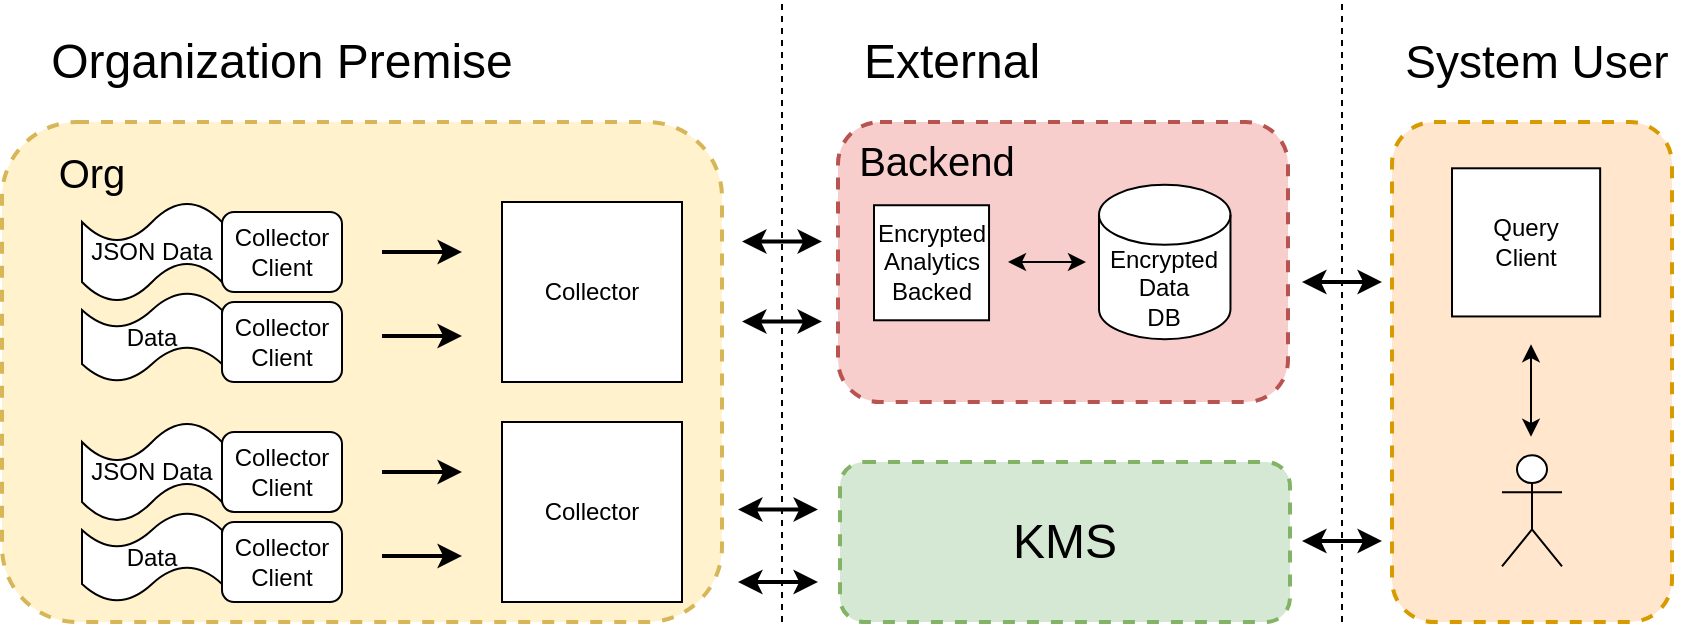 <mxfile version="14.6.6" type="device"><diagram id="2I9dPed2kTth9k8mK1WP" name="Page-1"><mxGraphModel dx="1628" dy="900" grid="1" gridSize="10" guides="1" tooltips="1" connect="1" arrows="1" fold="1" page="1" pageScale="1" pageWidth="850" pageHeight="1100" math="0" shadow="0"><root><mxCell id="0"/><mxCell id="1" parent="0"/><mxCell id="5yFZ_3oSsxOh_A7XTApX-65" value="" style="endArrow=none;dashed=1;html=1;strokeWidth=1;" edge="1" parent="1"><mxGeometry width="50" height="50" relative="1" as="geometry"><mxPoint x="400" y="320" as="sourcePoint"/><mxPoint x="400" y="10" as="targetPoint"/></mxGeometry></mxCell><mxCell id="C8yE8fXDYdso1M2_L_6l-19" value="&lt;span style=&quot;font-size: 24px&quot;&gt;Organization Premise&lt;/span&gt;" style="text;html=1;strokeColor=none;fillColor=none;align=center;verticalAlign=middle;whiteSpace=wrap;rounded=0;" parent="1" vertex="1"><mxGeometry x="30" y="20" width="240" height="40" as="geometry"/></mxCell><mxCell id="C8yE8fXDYdso1M2_L_6l-20" value="&lt;font style=&quot;font-size: 24px&quot;&gt;External&lt;br&gt;&lt;/font&gt;" style="text;html=1;strokeColor=none;fillColor=none;align=center;verticalAlign=middle;whiteSpace=wrap;rounded=0;" parent="1" vertex="1"><mxGeometry x="440" y="20" width="90" height="40" as="geometry"/></mxCell><mxCell id="C8yE8fXDYdso1M2_L_6l-33" value="&lt;font&gt;&lt;font style=&quot;font-size: 23px&quot;&gt;System User&lt;/font&gt;&lt;br&gt;&lt;/font&gt;" style="text;html=1;strokeColor=none;fillColor=none;align=center;verticalAlign=middle;whiteSpace=wrap;rounded=0;" parent="1" vertex="1"><mxGeometry x="705" y="20" width="145" height="40" as="geometry"/></mxCell><mxCell id="5yFZ_3oSsxOh_A7XTApX-53" value="" style="group" vertex="1" connectable="0" parent="1"><mxGeometry x="428" y="70" width="225" height="140" as="geometry"/></mxCell><mxCell id="5yFZ_3oSsxOh_A7XTApX-47" value="" style="rounded=1;whiteSpace=wrap;html=1;fillColor=#f8cecc;dashed=1;strokeColor=#b85450;strokeWidth=2;" vertex="1" parent="5yFZ_3oSsxOh_A7XTApX-53"><mxGeometry width="225" height="140" as="geometry"/></mxCell><mxCell id="5yFZ_3oSsxOh_A7XTApX-49" value="&lt;font style=&quot;font-size: 20px&quot;&gt;Backend&lt;/font&gt;" style="text;html=1;strokeColor=none;fillColor=none;align=center;verticalAlign=middle;whiteSpace=wrap;rounded=0;" vertex="1" parent="5yFZ_3oSsxOh_A7XTApX-53"><mxGeometry x="9" width="81" height="37.333" as="geometry"/></mxCell><mxCell id="C8yE8fXDYdso1M2_L_6l-1" value="Encrypted Analytics&lt;br&gt;Backed" style="whiteSpace=wrap;html=1;aspect=fixed;" parent="5yFZ_3oSsxOh_A7XTApX-53" vertex="1"><mxGeometry x="18" y="41.622" width="57.522" height="57.522" as="geometry"/></mxCell><mxCell id="C8yE8fXDYdso1M2_L_6l-34" value="Encrypted&lt;br&gt;Data&lt;br&gt;DB" style="shape=cylinder3;whiteSpace=wrap;html=1;boundedLbl=1;backgroundOutline=1;size=15;" parent="5yFZ_3oSsxOh_A7XTApX-53" vertex="1"><mxGeometry x="130.497" y="31.403" width="65.739" height="77.189" as="geometry"/></mxCell><mxCell id="5yFZ_3oSsxOh_A7XTApX-40" value="" style="endArrow=classic;html=1;strokeWidth=1;startArrow=classic;startFill=1;" edge="1" parent="5yFZ_3oSsxOh_A7XTApX-53"><mxGeometry x="-38.264" y="12.422" width="41.087" height="42.883" as="geometry"><mxPoint x="85" y="70" as="sourcePoint"/><mxPoint x="124" y="70" as="targetPoint"/></mxGeometry></mxCell><mxCell id="5yFZ_3oSsxOh_A7XTApX-54" value="" style="group" vertex="1" connectable="0" parent="1"><mxGeometry x="409" y="240" width="235" height="80" as="geometry"/></mxCell><mxCell id="5yFZ_3oSsxOh_A7XTApX-45" value="&lt;font style=&quot;font-size: 24px&quot;&gt;KMS&lt;/font&gt;" style="rounded=1;whiteSpace=wrap;html=1;fillColor=#d5e8d4;dashed=1;strokeColor=#82b366;strokeWidth=2;" vertex="1" parent="5yFZ_3oSsxOh_A7XTApX-54"><mxGeometry x="20" width="225" height="80.0" as="geometry"/></mxCell><mxCell id="5yFZ_3oSsxOh_A7XTApX-56" value="" style="group" vertex="1" connectable="0" parent="1"><mxGeometry x="10" y="70" width="360" height="250" as="geometry"/></mxCell><mxCell id="5yFZ_3oSsxOh_A7XTApX-41" value="" style="rounded=1;whiteSpace=wrap;html=1;fillColor=#fff2cc;dashed=1;strokeWidth=2;strokeColor=#d6b656;" vertex="1" parent="5yFZ_3oSsxOh_A7XTApX-56"><mxGeometry width="360" height="250" as="geometry"/></mxCell><mxCell id="5yFZ_3oSsxOh_A7XTApX-4" value="" style="group" vertex="1" connectable="0" parent="5yFZ_3oSsxOh_A7XTApX-56"><mxGeometry x="40" y="40" width="300" height="90" as="geometry"/></mxCell><mxCell id="C8yE8fXDYdso1M2_L_6l-7" value="JSON Data" style="shape=tape;whiteSpace=wrap;html=1;" parent="5yFZ_3oSsxOh_A7XTApX-4" vertex="1"><mxGeometry width="70" height="50" as="geometry"/></mxCell><mxCell id="C8yE8fXDYdso1M2_L_6l-11" value="Data" style="shape=tape;whiteSpace=wrap;html=1;" parent="5yFZ_3oSsxOh_A7XTApX-4" vertex="1"><mxGeometry y="45" width="70" height="45" as="geometry"/></mxCell><mxCell id="aE9PrX5TMNTwinbZTU0x-1" value="Collector&lt;br&gt;Client" style="rounded=1;whiteSpace=wrap;html=1;" parent="5yFZ_3oSsxOh_A7XTApX-4" vertex="1"><mxGeometry x="70" y="5" width="60" height="40" as="geometry"/></mxCell><mxCell id="aE9PrX5TMNTwinbZTU0x-2" value="Collector&lt;br&gt;Client" style="rounded=1;whiteSpace=wrap;html=1;" parent="5yFZ_3oSsxOh_A7XTApX-4" vertex="1"><mxGeometry x="70" y="50" width="60" height="40" as="geometry"/></mxCell><mxCell id="5yFZ_3oSsxOh_A7XTApX-1" value="Collector" style="whiteSpace=wrap;html=1;aspect=fixed;" vertex="1" parent="5yFZ_3oSsxOh_A7XTApX-4"><mxGeometry x="210" width="90" height="90" as="geometry"/></mxCell><mxCell id="5yFZ_3oSsxOh_A7XTApX-2" value="" style="endArrow=classic;html=1;strokeWidth=2;" edge="1" parent="5yFZ_3oSsxOh_A7XTApX-4"><mxGeometry width="50" height="50" relative="1" as="geometry"><mxPoint x="150" y="25" as="sourcePoint"/><mxPoint x="190" y="25" as="targetPoint"/></mxGeometry></mxCell><mxCell id="5yFZ_3oSsxOh_A7XTApX-3" value="" style="endArrow=classic;html=1;strokeWidth=2;" edge="1" parent="5yFZ_3oSsxOh_A7XTApX-4"><mxGeometry width="50" height="50" relative="1" as="geometry"><mxPoint x="150" y="67" as="sourcePoint"/><mxPoint x="190" y="67" as="targetPoint"/></mxGeometry></mxCell><mxCell id="5yFZ_3oSsxOh_A7XTApX-5" value="" style="group" vertex="1" connectable="0" parent="5yFZ_3oSsxOh_A7XTApX-56"><mxGeometry x="40" y="150" width="300" height="90" as="geometry"/></mxCell><mxCell id="5yFZ_3oSsxOh_A7XTApX-6" value="JSON Data" style="shape=tape;whiteSpace=wrap;html=1;" vertex="1" parent="5yFZ_3oSsxOh_A7XTApX-5"><mxGeometry width="70" height="50" as="geometry"/></mxCell><mxCell id="5yFZ_3oSsxOh_A7XTApX-7" value="Data" style="shape=tape;whiteSpace=wrap;html=1;" vertex="1" parent="5yFZ_3oSsxOh_A7XTApX-5"><mxGeometry y="45" width="70" height="45" as="geometry"/></mxCell><mxCell id="5yFZ_3oSsxOh_A7XTApX-8" value="Collector&lt;br&gt;Client" style="rounded=1;whiteSpace=wrap;html=1;" vertex="1" parent="5yFZ_3oSsxOh_A7XTApX-5"><mxGeometry x="70" y="5" width="60" height="40" as="geometry"/></mxCell><mxCell id="5yFZ_3oSsxOh_A7XTApX-9" value="Collector&lt;br&gt;Client" style="rounded=1;whiteSpace=wrap;html=1;" vertex="1" parent="5yFZ_3oSsxOh_A7XTApX-5"><mxGeometry x="70" y="50" width="60" height="40" as="geometry"/></mxCell><mxCell id="5yFZ_3oSsxOh_A7XTApX-10" value="Collector" style="whiteSpace=wrap;html=1;aspect=fixed;" vertex="1" parent="5yFZ_3oSsxOh_A7XTApX-5"><mxGeometry x="210" width="90" height="90" as="geometry"/></mxCell><mxCell id="5yFZ_3oSsxOh_A7XTApX-11" value="" style="endArrow=classic;html=1;strokeWidth=2;" edge="1" parent="5yFZ_3oSsxOh_A7XTApX-5"><mxGeometry width="50" height="50" relative="1" as="geometry"><mxPoint x="150" y="25" as="sourcePoint"/><mxPoint x="190" y="25" as="targetPoint"/></mxGeometry></mxCell><mxCell id="5yFZ_3oSsxOh_A7XTApX-12" value="" style="endArrow=classic;html=1;strokeWidth=2;" edge="1" parent="5yFZ_3oSsxOh_A7XTApX-5"><mxGeometry width="50" height="50" relative="1" as="geometry"><mxPoint x="150" y="67" as="sourcePoint"/><mxPoint x="190" y="67" as="targetPoint"/></mxGeometry></mxCell><mxCell id="5yFZ_3oSsxOh_A7XTApX-13" value="&lt;font style=&quot;font-size: 20px&quot;&gt;Org&lt;/font&gt;" style="text;html=1;strokeColor=none;fillColor=none;align=center;verticalAlign=middle;whiteSpace=wrap;rounded=0;" vertex="1" parent="5yFZ_3oSsxOh_A7XTApX-56"><mxGeometry y="5" width="90" height="40" as="geometry"/></mxCell><mxCell id="5yFZ_3oSsxOh_A7XTApX-57" value="" style="endArrow=classic;html=1;strokeWidth=2;startArrow=classic;startFill=1;" edge="1" parent="1"><mxGeometry x="228" y="233" width="50" height="50" as="geometry"><mxPoint x="378" y="300" as="sourcePoint"/><mxPoint x="418" y="300" as="targetPoint"/></mxGeometry></mxCell><mxCell id="5yFZ_3oSsxOh_A7XTApX-60" value="" style="endArrow=classic;html=1;strokeWidth=2;startArrow=classic;startFill=1;" edge="1" parent="1"><mxGeometry x="228" y="197.26" width="50" height="50" as="geometry"><mxPoint x="378" y="263.76" as="sourcePoint"/><mxPoint x="418" y="263.76" as="targetPoint"/></mxGeometry></mxCell><mxCell id="5yFZ_3oSsxOh_A7XTApX-61" value="" style="endArrow=classic;html=1;strokeWidth=2;startArrow=classic;startFill=1;" edge="1" parent="1"><mxGeometry x="230" y="102.76" width="50" height="50" as="geometry"><mxPoint x="380" y="169.76" as="sourcePoint"/><mxPoint x="420" y="169.76" as="targetPoint"/></mxGeometry></mxCell><mxCell id="5yFZ_3oSsxOh_A7XTApX-62" value="" style="endArrow=classic;html=1;strokeWidth=2;startArrow=classic;startFill=1;" edge="1" parent="1"><mxGeometry x="230" y="62.76" width="50" height="50" as="geometry"><mxPoint x="380" y="129.76" as="sourcePoint"/><mxPoint x="420" y="129.76" as="targetPoint"/></mxGeometry></mxCell><mxCell id="5yFZ_3oSsxOh_A7XTApX-63" value="" style="group" vertex="1" connectable="0" parent="1"><mxGeometry x="705" y="70" width="140" height="250" as="geometry"/></mxCell><mxCell id="5yFZ_3oSsxOh_A7XTApX-43" value="" style="rounded=1;whiteSpace=wrap;html=1;fillColor=#ffe6cc;dashed=1;strokeColor=#d79b00;strokeWidth=2;" vertex="1" parent="5yFZ_3oSsxOh_A7XTApX-63"><mxGeometry width="140" height="250" as="geometry"/></mxCell><mxCell id="C8yE8fXDYdso1M2_L_6l-4" value="Query&lt;br&gt;Client" style="whiteSpace=wrap;html=1;aspect=fixed;" parent="5yFZ_3oSsxOh_A7XTApX-63" vertex="1"><mxGeometry x="30" y="23.148" width="74.074" height="74.074" as="geometry"/></mxCell><mxCell id="C8yE8fXDYdso1M2_L_6l-50" value="" style="shape=umlActor;verticalLabelPosition=bottom;verticalAlign=top;html=1;outlineConnect=0;" parent="5yFZ_3oSsxOh_A7XTApX-63" vertex="1"><mxGeometry x="55" y="166.667" width="30" height="55.556" as="geometry"/></mxCell><mxCell id="5yFZ_3oSsxOh_A7XTApX-51" value="" style="endArrow=classic;html=1;strokeWidth=1;startArrow=classic;startFill=1;" edge="1" parent="5yFZ_3oSsxOh_A7XTApX-63"><mxGeometry x="-525.283" y="-145.583" width="45.652" height="42.543" as="geometry"><mxPoint x="69.5" y="157.407" as="sourcePoint"/><mxPoint x="69.5" y="111.111" as="targetPoint"/></mxGeometry></mxCell><mxCell id="5yFZ_3oSsxOh_A7XTApX-64" value="" style="endArrow=classic;html=1;strokeWidth=2;startArrow=classic;startFill=1;" edge="1" parent="1"><mxGeometry x="510" y="212.5" width="50" height="50" as="geometry"><mxPoint x="660" y="279.5" as="sourcePoint"/><mxPoint x="700" y="279.5" as="targetPoint"/></mxGeometry></mxCell><mxCell id="5yFZ_3oSsxOh_A7XTApX-66" value="" style="endArrow=none;dashed=1;html=1;strokeWidth=1;" edge="1" parent="1"><mxGeometry width="50" height="50" relative="1" as="geometry"><mxPoint x="680" y="320" as="sourcePoint"/><mxPoint x="680" y="10" as="targetPoint"/></mxGeometry></mxCell><mxCell id="5yFZ_3oSsxOh_A7XTApX-67" value="" style="endArrow=classic;html=1;strokeWidth=2;startArrow=classic;startFill=1;" edge="1" parent="1"><mxGeometry x="510" y="83" width="50" height="50" as="geometry"><mxPoint x="660" y="150" as="sourcePoint"/><mxPoint x="700" y="150" as="targetPoint"/></mxGeometry></mxCell></root></mxGraphModel></diagram></mxfile>
